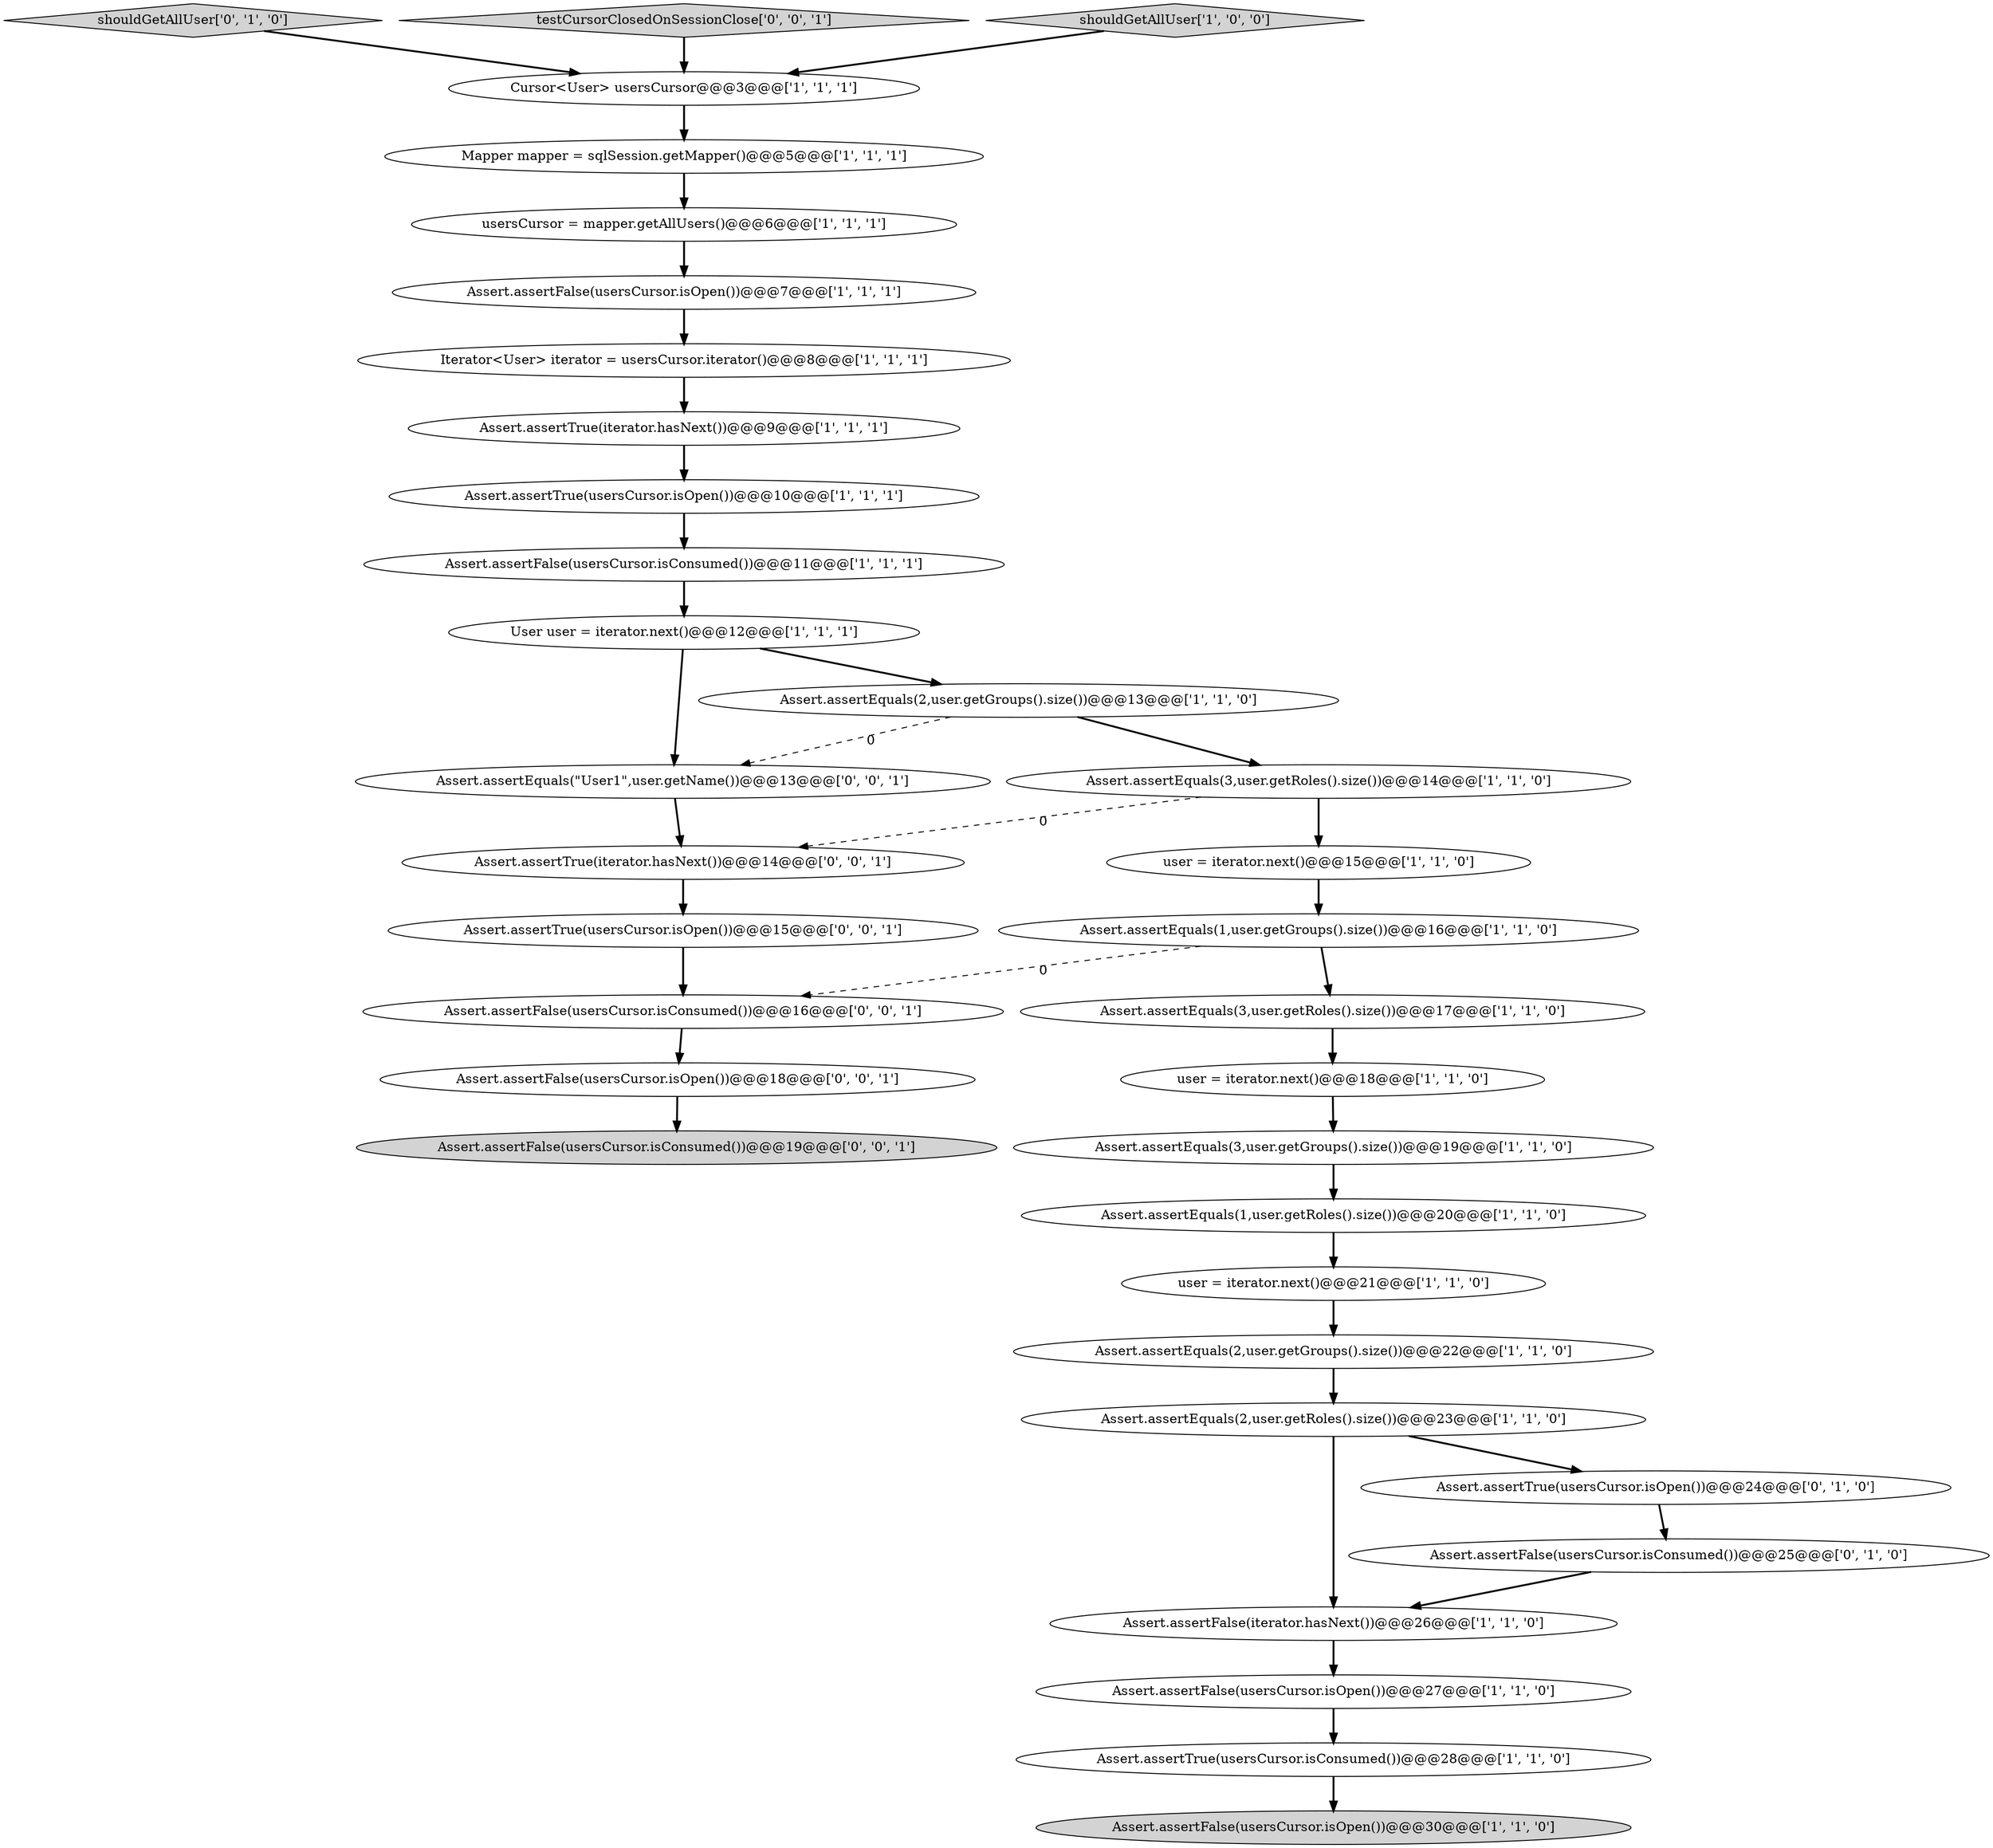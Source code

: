 digraph {
16 [style = filled, label = "Assert.assertEquals(2,user.getRoles().size())@@@23@@@['1', '1', '0']", fillcolor = white, shape = ellipse image = "AAA0AAABBB1BBB"];
18 [style = filled, label = "Assert.assertEquals(1,user.getRoles().size())@@@20@@@['1', '1', '0']", fillcolor = white, shape = ellipse image = "AAA0AAABBB1BBB"];
7 [style = filled, label = "user = iterator.next()@@@21@@@['1', '1', '0']", fillcolor = white, shape = ellipse image = "AAA0AAABBB1BBB"];
12 [style = filled, label = "Assert.assertFalse(iterator.hasNext())@@@26@@@['1', '1', '0']", fillcolor = white, shape = ellipse image = "AAA0AAABBB1BBB"];
0 [style = filled, label = "Assert.assertFalse(usersCursor.isConsumed())@@@11@@@['1', '1', '1']", fillcolor = white, shape = ellipse image = "AAA0AAABBB1BBB"];
6 [style = filled, label = "Assert.assertFalse(usersCursor.isOpen())@@@7@@@['1', '1', '1']", fillcolor = white, shape = ellipse image = "AAA0AAABBB1BBB"];
10 [style = filled, label = "Assert.assertEquals(3,user.getRoles().size())@@@14@@@['1', '1', '0']", fillcolor = white, shape = ellipse image = "AAA0AAABBB1BBB"];
25 [style = filled, label = "shouldGetAllUser['0', '1', '0']", fillcolor = lightgray, shape = diamond image = "AAA0AAABBB2BBB"];
15 [style = filled, label = "Cursor<User> usersCursor@@@3@@@['1', '1', '1']", fillcolor = white, shape = ellipse image = "AAA0AAABBB1BBB"];
31 [style = filled, label = "Assert.assertTrue(usersCursor.isOpen())@@@15@@@['0', '0', '1']", fillcolor = white, shape = ellipse image = "AAA0AAABBB3BBB"];
24 [style = filled, label = "user = iterator.next()@@@15@@@['1', '1', '0']", fillcolor = white, shape = ellipse image = "AAA0AAABBB1BBB"];
11 [style = filled, label = "Assert.assertTrue(usersCursor.isOpen())@@@10@@@['1', '1', '1']", fillcolor = white, shape = ellipse image = "AAA0AAABBB1BBB"];
3 [style = filled, label = "Assert.assertEquals(3,user.getRoles().size())@@@17@@@['1', '1', '0']", fillcolor = white, shape = ellipse image = "AAA0AAABBB1BBB"];
9 [style = filled, label = "Assert.assertEquals(3,user.getGroups().size())@@@19@@@['1', '1', '0']", fillcolor = white, shape = ellipse image = "AAA0AAABBB1BBB"];
27 [style = filled, label = "Assert.assertFalse(usersCursor.isConsumed())@@@25@@@['0', '1', '0']", fillcolor = white, shape = ellipse image = "AAA1AAABBB2BBB"];
28 [style = filled, label = "Assert.assertFalse(usersCursor.isConsumed())@@@16@@@['0', '0', '1']", fillcolor = white, shape = ellipse image = "AAA0AAABBB3BBB"];
33 [style = filled, label = "Assert.assertEquals(\"User1\",user.getName())@@@13@@@['0', '0', '1']", fillcolor = white, shape = ellipse image = "AAA0AAABBB3BBB"];
29 [style = filled, label = "Assert.assertFalse(usersCursor.isConsumed())@@@19@@@['0', '0', '1']", fillcolor = lightgray, shape = ellipse image = "AAA0AAABBB3BBB"];
20 [style = filled, label = "user = iterator.next()@@@18@@@['1', '1', '0']", fillcolor = white, shape = ellipse image = "AAA0AAABBB1BBB"];
13 [style = filled, label = "User user = iterator.next()@@@12@@@['1', '1', '1']", fillcolor = white, shape = ellipse image = "AAA0AAABBB1BBB"];
19 [style = filled, label = "Assert.assertEquals(2,user.getGroups().size())@@@13@@@['1', '1', '0']", fillcolor = white, shape = ellipse image = "AAA0AAABBB1BBB"];
21 [style = filled, label = "Assert.assertEquals(2,user.getGroups().size())@@@22@@@['1', '1', '0']", fillcolor = white, shape = ellipse image = "AAA0AAABBB1BBB"];
8 [style = filled, label = "Assert.assertEquals(1,user.getGroups().size())@@@16@@@['1', '1', '0']", fillcolor = white, shape = ellipse image = "AAA0AAABBB1BBB"];
23 [style = filled, label = "Assert.assertFalse(usersCursor.isOpen())@@@27@@@['1', '1', '0']", fillcolor = white, shape = ellipse image = "AAA0AAABBB1BBB"];
2 [style = filled, label = "Mapper mapper = sqlSession.getMapper()@@@5@@@['1', '1', '1']", fillcolor = white, shape = ellipse image = "AAA0AAABBB1BBB"];
32 [style = filled, label = "testCursorClosedOnSessionClose['0', '0', '1']", fillcolor = lightgray, shape = diamond image = "AAA0AAABBB3BBB"];
14 [style = filled, label = "Iterator<User> iterator = usersCursor.iterator()@@@8@@@['1', '1', '1']", fillcolor = white, shape = ellipse image = "AAA0AAABBB1BBB"];
1 [style = filled, label = "usersCursor = mapper.getAllUsers()@@@6@@@['1', '1', '1']", fillcolor = white, shape = ellipse image = "AAA0AAABBB1BBB"];
5 [style = filled, label = "Assert.assertFalse(usersCursor.isOpen())@@@30@@@['1', '1', '0']", fillcolor = lightgray, shape = ellipse image = "AAA0AAABBB1BBB"];
26 [style = filled, label = "Assert.assertTrue(usersCursor.isOpen())@@@24@@@['0', '1', '0']", fillcolor = white, shape = ellipse image = "AAA1AAABBB2BBB"];
30 [style = filled, label = "Assert.assertFalse(usersCursor.isOpen())@@@18@@@['0', '0', '1']", fillcolor = white, shape = ellipse image = "AAA0AAABBB3BBB"];
4 [style = filled, label = "Assert.assertTrue(usersCursor.isConsumed())@@@28@@@['1', '1', '0']", fillcolor = white, shape = ellipse image = "AAA0AAABBB1BBB"];
17 [style = filled, label = "shouldGetAllUser['1', '0', '0']", fillcolor = lightgray, shape = diamond image = "AAA0AAABBB1BBB"];
34 [style = filled, label = "Assert.assertTrue(iterator.hasNext())@@@14@@@['0', '0', '1']", fillcolor = white, shape = ellipse image = "AAA0AAABBB3BBB"];
22 [style = filled, label = "Assert.assertTrue(iterator.hasNext())@@@9@@@['1', '1', '1']", fillcolor = white, shape = ellipse image = "AAA0AAABBB1BBB"];
22->11 [style = bold, label=""];
9->18 [style = bold, label=""];
28->30 [style = bold, label=""];
8->28 [style = dashed, label="0"];
19->10 [style = bold, label=""];
10->24 [style = bold, label=""];
27->12 [style = bold, label=""];
13->19 [style = bold, label=""];
16->26 [style = bold, label=""];
19->33 [style = dashed, label="0"];
11->0 [style = bold, label=""];
21->16 [style = bold, label=""];
4->5 [style = bold, label=""];
33->34 [style = bold, label=""];
13->33 [style = bold, label=""];
12->23 [style = bold, label=""];
0->13 [style = bold, label=""];
1->6 [style = bold, label=""];
7->21 [style = bold, label=""];
26->27 [style = bold, label=""];
15->2 [style = bold, label=""];
3->20 [style = bold, label=""];
8->3 [style = bold, label=""];
16->12 [style = bold, label=""];
6->14 [style = bold, label=""];
10->34 [style = dashed, label="0"];
17->15 [style = bold, label=""];
34->31 [style = bold, label=""];
2->1 [style = bold, label=""];
20->9 [style = bold, label=""];
24->8 [style = bold, label=""];
31->28 [style = bold, label=""];
23->4 [style = bold, label=""];
32->15 [style = bold, label=""];
25->15 [style = bold, label=""];
30->29 [style = bold, label=""];
14->22 [style = bold, label=""];
18->7 [style = bold, label=""];
}
